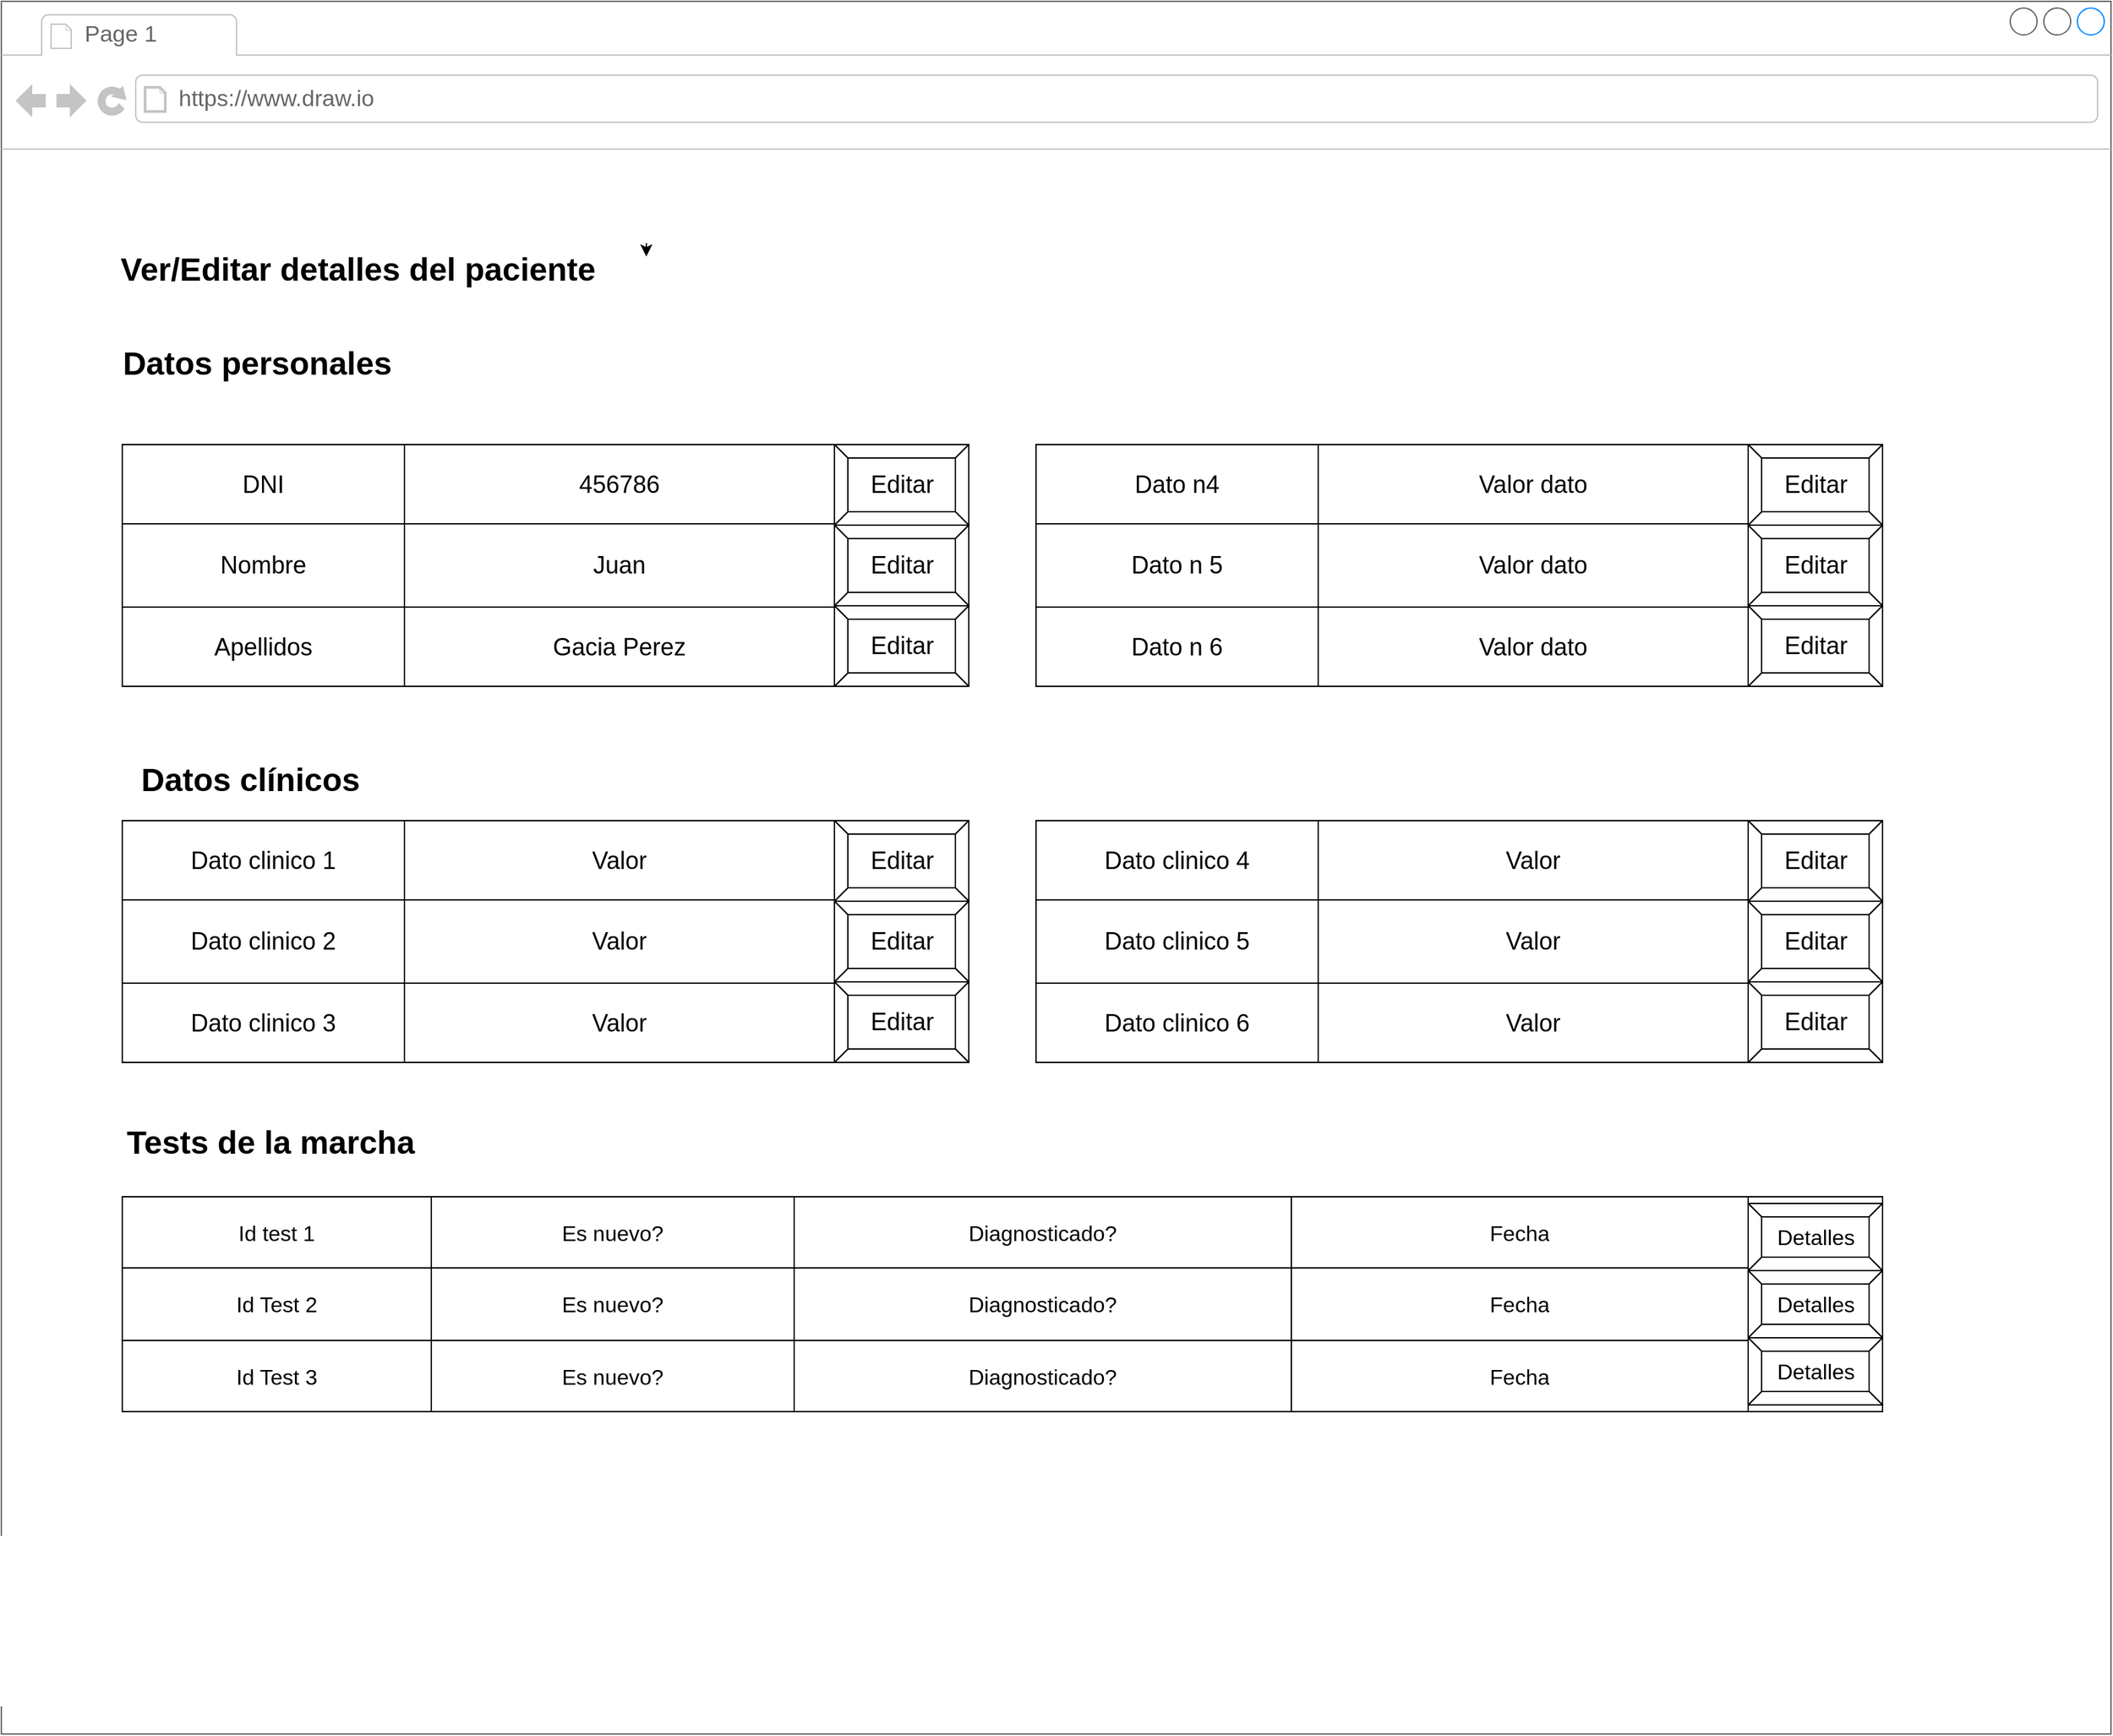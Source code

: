 <mxfile version="16.4.8" type="github">
  <diagram id="GlNpoR65qKVSwg_ja5b7" name="Page-1">
    <mxGraphModel dx="1540" dy="1064" grid="1" gridSize="10" guides="1" tooltips="1" connect="1" arrows="1" fold="1" page="1" pageScale="1" pageWidth="827" pageHeight="1169" math="0" shadow="0">
      <root>
        <mxCell id="0" />
        <mxCell id="1" parent="0" />
        <mxCell id="l-w22jun4BVGwJeJByUf-1" value="" style="strokeWidth=1;shadow=0;dashed=0;align=center;html=1;shape=mxgraph.mockup.containers.browserWindow;rSize=0;strokeColor=#666666;strokeColor2=#008cff;strokeColor3=#c4c4c4;mainText=,;recursiveResize=0;" parent="1" vertex="1">
          <mxGeometry x="590" y="90" width="1570" height="1290" as="geometry" />
        </mxCell>
        <mxCell id="l-w22jun4BVGwJeJByUf-2" value="Page 1" style="strokeWidth=1;shadow=0;dashed=0;align=center;html=1;shape=mxgraph.mockup.containers.anchor;fontSize=17;fontColor=#666666;align=left;" parent="l-w22jun4BVGwJeJByUf-1" vertex="1">
          <mxGeometry x="60" y="12" width="110" height="26" as="geometry" />
        </mxCell>
        <mxCell id="l-w22jun4BVGwJeJByUf-3" value="https://www.draw.io" style="strokeWidth=1;shadow=0;dashed=0;align=center;html=1;shape=mxgraph.mockup.containers.anchor;rSize=0;fontSize=17;fontColor=#666666;align=left;" parent="l-w22jun4BVGwJeJByUf-1" vertex="1">
          <mxGeometry x="130" y="60" width="250" height="26" as="geometry" />
        </mxCell>
        <mxCell id="l-w22jun4BVGwJeJByUf-4" value="Ver/Editar detalles del paciente" style="text;strokeColor=none;fillColor=none;html=1;fontSize=24;fontStyle=1;verticalAlign=middle;align=center;" parent="l-w22jun4BVGwJeJByUf-1" vertex="1">
          <mxGeometry x="50" y="180" width="430" height="40" as="geometry" />
        </mxCell>
        <mxCell id="l-w22jun4BVGwJeJByUf-5" style="edgeStyle=orthogonalEdgeStyle;rounded=0;orthogonalLoop=1;jettySize=auto;html=1;exitX=1;exitY=0;exitDx=0;exitDy=0;entryX=1;entryY=0.25;entryDx=0;entryDy=0;" parent="l-w22jun4BVGwJeJByUf-1" source="l-w22jun4BVGwJeJByUf-4" target="l-w22jun4BVGwJeJByUf-4" edge="1">
          <mxGeometry relative="1" as="geometry" />
        </mxCell>
        <mxCell id="l-w22jun4BVGwJeJByUf-20" value="" style="shape=table;html=1;whiteSpace=wrap;startSize=0;container=1;collapsible=0;childLayout=tableLayout;fontSize=18;" parent="l-w22jun4BVGwJeJByUf-1" vertex="1">
          <mxGeometry x="90" y="330" width="630" height="180" as="geometry" />
        </mxCell>
        <mxCell id="l-w22jun4BVGwJeJByUf-21" value="" style="shape=tableRow;horizontal=0;startSize=0;swimlaneHead=0;swimlaneBody=0;top=0;left=0;bottom=0;right=0;collapsible=0;dropTarget=0;fillColor=none;points=[[0,0.5],[1,0.5]];portConstraint=eastwest;fontSize=18;" parent="l-w22jun4BVGwJeJByUf-20" vertex="1">
          <mxGeometry width="630" height="59" as="geometry" />
        </mxCell>
        <mxCell id="l-w22jun4BVGwJeJByUf-22" value="DNI" style="shape=partialRectangle;html=1;whiteSpace=wrap;connectable=0;fillColor=none;top=0;left=0;bottom=0;right=0;overflow=hidden;fontSize=18;" parent="l-w22jun4BVGwJeJByUf-21" vertex="1">
          <mxGeometry width="210" height="59" as="geometry">
            <mxRectangle width="210" height="59" as="alternateBounds" />
          </mxGeometry>
        </mxCell>
        <mxCell id="l-w22jun4BVGwJeJByUf-23" value="456786" style="shape=partialRectangle;html=1;whiteSpace=wrap;connectable=0;fillColor=none;top=0;left=0;bottom=0;right=0;overflow=hidden;fontSize=18;" parent="l-w22jun4BVGwJeJByUf-21" vertex="1">
          <mxGeometry x="210" width="320" height="59" as="geometry">
            <mxRectangle width="320" height="59" as="alternateBounds" />
          </mxGeometry>
        </mxCell>
        <mxCell id="l-w22jun4BVGwJeJByUf-24" value="" style="shape=partialRectangle;html=1;whiteSpace=wrap;connectable=0;fillColor=none;top=0;left=0;bottom=0;right=0;overflow=hidden;fontSize=18;" parent="l-w22jun4BVGwJeJByUf-21" vertex="1">
          <mxGeometry x="530" width="100" height="59" as="geometry">
            <mxRectangle width="100" height="59" as="alternateBounds" />
          </mxGeometry>
        </mxCell>
        <mxCell id="l-w22jun4BVGwJeJByUf-25" value="" style="shape=tableRow;horizontal=0;startSize=0;swimlaneHead=0;swimlaneBody=0;top=0;left=0;bottom=0;right=0;collapsible=0;dropTarget=0;fillColor=none;points=[[0,0.5],[1,0.5]];portConstraint=eastwest;fontSize=18;" parent="l-w22jun4BVGwJeJByUf-20" vertex="1">
          <mxGeometry y="59" width="630" height="62" as="geometry" />
        </mxCell>
        <mxCell id="l-w22jun4BVGwJeJByUf-26" value="Nombre" style="shape=partialRectangle;html=1;whiteSpace=wrap;connectable=0;fillColor=none;top=0;left=0;bottom=0;right=0;overflow=hidden;fontSize=18;" parent="l-w22jun4BVGwJeJByUf-25" vertex="1">
          <mxGeometry width="210" height="62" as="geometry">
            <mxRectangle width="210" height="62" as="alternateBounds" />
          </mxGeometry>
        </mxCell>
        <mxCell id="l-w22jun4BVGwJeJByUf-27" value="Juan" style="shape=partialRectangle;html=1;whiteSpace=wrap;connectable=0;fillColor=none;top=0;left=0;bottom=0;right=0;overflow=hidden;fontSize=18;" parent="l-w22jun4BVGwJeJByUf-25" vertex="1">
          <mxGeometry x="210" width="320" height="62" as="geometry">
            <mxRectangle width="320" height="62" as="alternateBounds" />
          </mxGeometry>
        </mxCell>
        <mxCell id="l-w22jun4BVGwJeJByUf-28" value="" style="shape=partialRectangle;html=1;whiteSpace=wrap;connectable=0;fillColor=none;top=0;left=0;bottom=0;right=0;overflow=hidden;fontSize=18;" parent="l-w22jun4BVGwJeJByUf-25" vertex="1">
          <mxGeometry x="530" width="100" height="62" as="geometry">
            <mxRectangle width="100" height="62" as="alternateBounds" />
          </mxGeometry>
        </mxCell>
        <mxCell id="l-w22jun4BVGwJeJByUf-29" value="" style="shape=tableRow;horizontal=0;startSize=0;swimlaneHead=0;swimlaneBody=0;top=0;left=0;bottom=0;right=0;collapsible=0;dropTarget=0;fillColor=none;points=[[0,0.5],[1,0.5]];portConstraint=eastwest;fontSize=18;" parent="l-w22jun4BVGwJeJByUf-20" vertex="1">
          <mxGeometry y="121" width="630" height="59" as="geometry" />
        </mxCell>
        <mxCell id="l-w22jun4BVGwJeJByUf-30" value="Apellidos" style="shape=partialRectangle;html=1;whiteSpace=wrap;connectable=0;fillColor=none;top=0;left=0;bottom=0;right=0;overflow=hidden;fontSize=18;" parent="l-w22jun4BVGwJeJByUf-29" vertex="1">
          <mxGeometry width="210" height="59" as="geometry">
            <mxRectangle width="210" height="59" as="alternateBounds" />
          </mxGeometry>
        </mxCell>
        <mxCell id="l-w22jun4BVGwJeJByUf-31" value="Gacia Perez" style="shape=partialRectangle;html=1;whiteSpace=wrap;connectable=0;fillColor=none;top=0;left=0;bottom=0;right=0;overflow=hidden;fontSize=18;" parent="l-w22jun4BVGwJeJByUf-29" vertex="1">
          <mxGeometry x="210" width="320" height="59" as="geometry">
            <mxRectangle width="320" height="59" as="alternateBounds" />
          </mxGeometry>
        </mxCell>
        <mxCell id="l-w22jun4BVGwJeJByUf-32" value="&lt;span style=&quot;color: rgba(0 , 0 , 0 , 0) ; font-family: monospace ; font-size: 0px&quot;&gt;%3CmxGraphModel%3E%3Croot%3E%3CmxCell%20id%3D%220%22%2F%3E%3CmxCell%20id%3D%221%22%20parent%3D%220%22%2F%3E%3CmxCell%20id%3D%222%22%20value%3D%22Editar%22%20style%3D%22labelPosition%3Dcenter%3BverticalLabelPosition%3Dmiddle%3Balign%3Dcenter%3Bhtml%3D1%3Bshape%3Dmxgraph.basic.button%3Bdx%3D10%3BfontSize%3D18%3B%22%20vertex%3D%221%22%20parent%3D%221%22%3E%3CmxGeometry%20x%3D%22420%22%20y%3D%22380%22%20width%3D%22100%22%20height%3D%2260%22%20as%3D%22geometry%22%2F%3E%3C%2FmxCell%3E%3C%2Froot%3E%3C%2FmxGraphModel%3E&lt;/span&gt;" style="shape=partialRectangle;html=1;whiteSpace=wrap;connectable=0;fillColor=none;top=0;left=0;bottom=0;right=0;overflow=hidden;pointerEvents=1;fontSize=18;" parent="l-w22jun4BVGwJeJByUf-29" vertex="1">
          <mxGeometry x="530" width="100" height="59" as="geometry">
            <mxRectangle width="100" height="59" as="alternateBounds" />
          </mxGeometry>
        </mxCell>
        <mxCell id="l-w22jun4BVGwJeJByUf-33" value="Datos personales" style="text;strokeColor=none;fillColor=none;html=1;fontSize=24;fontStyle=1;verticalAlign=middle;align=center;" parent="l-w22jun4BVGwJeJByUf-1" vertex="1">
          <mxGeometry x="70" y="250" width="240" height="40" as="geometry" />
        </mxCell>
        <mxCell id="l-w22jun4BVGwJeJByUf-34" value="Editar" style="labelPosition=center;verticalLabelPosition=middle;align=center;html=1;shape=mxgraph.basic.button;dx=10;fontSize=18;" parent="l-w22jun4BVGwJeJByUf-1" vertex="1">
          <mxGeometry x="620" y="330" width="100" height="60" as="geometry" />
        </mxCell>
        <mxCell id="l-w22jun4BVGwJeJByUf-55" value="Editar" style="labelPosition=center;verticalLabelPosition=middle;align=center;html=1;shape=mxgraph.basic.button;dx=10;fontSize=18;" parent="l-w22jun4BVGwJeJByUf-1" vertex="1">
          <mxGeometry x="620" y="390" width="100" height="60" as="geometry" />
        </mxCell>
        <mxCell id="l-w22jun4BVGwJeJByUf-56" value="Editar" style="labelPosition=center;verticalLabelPosition=middle;align=center;html=1;shape=mxgraph.basic.button;dx=10;fontSize=18;" parent="l-w22jun4BVGwJeJByUf-1" vertex="1">
          <mxGeometry x="620" y="450" width="100" height="60" as="geometry" />
        </mxCell>
        <mxCell id="l-w22jun4BVGwJeJByUf-57" value="" style="shape=table;html=1;whiteSpace=wrap;startSize=0;container=1;collapsible=0;childLayout=tableLayout;fontSize=18;" parent="l-w22jun4BVGwJeJByUf-1" vertex="1">
          <mxGeometry x="770" y="330" width="630" height="180" as="geometry" />
        </mxCell>
        <mxCell id="l-w22jun4BVGwJeJByUf-58" value="" style="shape=tableRow;horizontal=0;startSize=0;swimlaneHead=0;swimlaneBody=0;top=0;left=0;bottom=0;right=0;collapsible=0;dropTarget=0;fillColor=none;points=[[0,0.5],[1,0.5]];portConstraint=eastwest;fontSize=18;" parent="l-w22jun4BVGwJeJByUf-57" vertex="1">
          <mxGeometry width="630" height="59" as="geometry" />
        </mxCell>
        <mxCell id="l-w22jun4BVGwJeJByUf-59" value="Dato n4" style="shape=partialRectangle;html=1;whiteSpace=wrap;connectable=0;fillColor=none;top=0;left=0;bottom=0;right=0;overflow=hidden;fontSize=18;" parent="l-w22jun4BVGwJeJByUf-58" vertex="1">
          <mxGeometry width="210" height="59" as="geometry">
            <mxRectangle width="210" height="59" as="alternateBounds" />
          </mxGeometry>
        </mxCell>
        <mxCell id="l-w22jun4BVGwJeJByUf-60" value="Valor dato" style="shape=partialRectangle;html=1;whiteSpace=wrap;connectable=0;fillColor=none;top=0;left=0;bottom=0;right=0;overflow=hidden;fontSize=18;" parent="l-w22jun4BVGwJeJByUf-58" vertex="1">
          <mxGeometry x="210" width="320" height="59" as="geometry">
            <mxRectangle width="320" height="59" as="alternateBounds" />
          </mxGeometry>
        </mxCell>
        <mxCell id="l-w22jun4BVGwJeJByUf-61" value="" style="shape=partialRectangle;html=1;whiteSpace=wrap;connectable=0;fillColor=none;top=0;left=0;bottom=0;right=0;overflow=hidden;fontSize=18;" parent="l-w22jun4BVGwJeJByUf-58" vertex="1">
          <mxGeometry x="530" width="100" height="59" as="geometry">
            <mxRectangle width="100" height="59" as="alternateBounds" />
          </mxGeometry>
        </mxCell>
        <mxCell id="l-w22jun4BVGwJeJByUf-62" value="" style="shape=tableRow;horizontal=0;startSize=0;swimlaneHead=0;swimlaneBody=0;top=0;left=0;bottom=0;right=0;collapsible=0;dropTarget=0;fillColor=none;points=[[0,0.5],[1,0.5]];portConstraint=eastwest;fontSize=18;" parent="l-w22jun4BVGwJeJByUf-57" vertex="1">
          <mxGeometry y="59" width="630" height="62" as="geometry" />
        </mxCell>
        <mxCell id="l-w22jun4BVGwJeJByUf-63" value="Dato n 5" style="shape=partialRectangle;html=1;whiteSpace=wrap;connectable=0;fillColor=none;top=0;left=0;bottom=0;right=0;overflow=hidden;fontSize=18;" parent="l-w22jun4BVGwJeJByUf-62" vertex="1">
          <mxGeometry width="210" height="62" as="geometry">
            <mxRectangle width="210" height="62" as="alternateBounds" />
          </mxGeometry>
        </mxCell>
        <mxCell id="l-w22jun4BVGwJeJByUf-64" value="Valor dato" style="shape=partialRectangle;html=1;whiteSpace=wrap;connectable=0;fillColor=none;top=0;left=0;bottom=0;right=0;overflow=hidden;fontSize=18;" parent="l-w22jun4BVGwJeJByUf-62" vertex="1">
          <mxGeometry x="210" width="320" height="62" as="geometry">
            <mxRectangle width="320" height="62" as="alternateBounds" />
          </mxGeometry>
        </mxCell>
        <mxCell id="l-w22jun4BVGwJeJByUf-65" value="" style="shape=partialRectangle;html=1;whiteSpace=wrap;connectable=0;fillColor=none;top=0;left=0;bottom=0;right=0;overflow=hidden;fontSize=18;" parent="l-w22jun4BVGwJeJByUf-62" vertex="1">
          <mxGeometry x="530" width="100" height="62" as="geometry">
            <mxRectangle width="100" height="62" as="alternateBounds" />
          </mxGeometry>
        </mxCell>
        <mxCell id="l-w22jun4BVGwJeJByUf-66" value="" style="shape=tableRow;horizontal=0;startSize=0;swimlaneHead=0;swimlaneBody=0;top=0;left=0;bottom=0;right=0;collapsible=0;dropTarget=0;fillColor=none;points=[[0,0.5],[1,0.5]];portConstraint=eastwest;fontSize=18;" parent="l-w22jun4BVGwJeJByUf-57" vertex="1">
          <mxGeometry y="121" width="630" height="59" as="geometry" />
        </mxCell>
        <mxCell id="l-w22jun4BVGwJeJByUf-67" value="Dato n 6" style="shape=partialRectangle;html=1;whiteSpace=wrap;connectable=0;fillColor=none;top=0;left=0;bottom=0;right=0;overflow=hidden;fontSize=18;" parent="l-w22jun4BVGwJeJByUf-66" vertex="1">
          <mxGeometry width="210" height="59" as="geometry">
            <mxRectangle width="210" height="59" as="alternateBounds" />
          </mxGeometry>
        </mxCell>
        <mxCell id="l-w22jun4BVGwJeJByUf-68" value="Valor dato" style="shape=partialRectangle;html=1;whiteSpace=wrap;connectable=0;fillColor=none;top=0;left=0;bottom=0;right=0;overflow=hidden;fontSize=18;" parent="l-w22jun4BVGwJeJByUf-66" vertex="1">
          <mxGeometry x="210" width="320" height="59" as="geometry">
            <mxRectangle width="320" height="59" as="alternateBounds" />
          </mxGeometry>
        </mxCell>
        <mxCell id="l-w22jun4BVGwJeJByUf-69" value="&lt;span style=&quot;color: rgba(0 , 0 , 0 , 0) ; font-family: monospace ; font-size: 0px&quot;&gt;%3CmxGraphModel%3E%3Croot%3E%3CmxCell%20id%3D%220%22%2F%3E%3CmxCell%20id%3D%221%22%20parent%3D%220%22%2F%3E%3CmxCell%20id%3D%222%22%20value%3D%22Editar%22%20style%3D%22labelPosition%3Dcenter%3BverticalLabelPosition%3Dmiddle%3Balign%3Dcenter%3Bhtml%3D1%3Bshape%3Dmxgraph.basic.button%3Bdx%3D10%3BfontSize%3D18%3B%22%20vertex%3D%221%22%20parent%3D%221%22%3E%3CmxGeometry%20x%3D%22420%22%20y%3D%22380%22%20width%3D%22100%22%20height%3D%2260%22%20as%3D%22geometry%22%2F%3E%3C%2FmxCell%3E%3C%2Froot%3E%3C%2FmxGraphModel%3E&lt;/span&gt;" style="shape=partialRectangle;html=1;whiteSpace=wrap;connectable=0;fillColor=none;top=0;left=0;bottom=0;right=0;overflow=hidden;pointerEvents=1;fontSize=18;" parent="l-w22jun4BVGwJeJByUf-66" vertex="1">
          <mxGeometry x="530" width="100" height="59" as="geometry">
            <mxRectangle width="100" height="59" as="alternateBounds" />
          </mxGeometry>
        </mxCell>
        <mxCell id="l-w22jun4BVGwJeJByUf-70" value="Editar" style="labelPosition=center;verticalLabelPosition=middle;align=center;html=1;shape=mxgraph.basic.button;dx=10;fontSize=18;" parent="l-w22jun4BVGwJeJByUf-1" vertex="1">
          <mxGeometry x="1300" y="330" width="100" height="60" as="geometry" />
        </mxCell>
        <mxCell id="l-w22jun4BVGwJeJByUf-71" value="Editar" style="labelPosition=center;verticalLabelPosition=middle;align=center;html=1;shape=mxgraph.basic.button;dx=10;fontSize=18;" parent="l-w22jun4BVGwJeJByUf-1" vertex="1">
          <mxGeometry x="1300" y="390" width="100" height="60" as="geometry" />
        </mxCell>
        <mxCell id="l-w22jun4BVGwJeJByUf-72" value="Editar" style="labelPosition=center;verticalLabelPosition=middle;align=center;html=1;shape=mxgraph.basic.button;dx=10;fontSize=18;" parent="l-w22jun4BVGwJeJByUf-1" vertex="1">
          <mxGeometry x="1300" y="450" width="100" height="60" as="geometry" />
        </mxCell>
        <mxCell id="l-w22jun4BVGwJeJByUf-74" value="Datos clínicos" style="text;strokeColor=none;fillColor=none;html=1;fontSize=24;fontStyle=1;verticalAlign=middle;align=center;" parent="l-w22jun4BVGwJeJByUf-1" vertex="1">
          <mxGeometry x="90" y="560" width="190" height="40" as="geometry" />
        </mxCell>
        <mxCell id="l-w22jun4BVGwJeJByUf-75" value="" style="shape=table;html=1;whiteSpace=wrap;startSize=0;container=1;collapsible=0;childLayout=tableLayout;fontSize=18;" parent="l-w22jun4BVGwJeJByUf-1" vertex="1">
          <mxGeometry x="90" y="610" width="630" height="180" as="geometry" />
        </mxCell>
        <mxCell id="l-w22jun4BVGwJeJByUf-76" value="" style="shape=tableRow;horizontal=0;startSize=0;swimlaneHead=0;swimlaneBody=0;top=0;left=0;bottom=0;right=0;collapsible=0;dropTarget=0;fillColor=none;points=[[0,0.5],[1,0.5]];portConstraint=eastwest;fontSize=18;" parent="l-w22jun4BVGwJeJByUf-75" vertex="1">
          <mxGeometry width="630" height="59" as="geometry" />
        </mxCell>
        <mxCell id="l-w22jun4BVGwJeJByUf-77" value="Dato clinico 1" style="shape=partialRectangle;html=1;whiteSpace=wrap;connectable=0;fillColor=none;top=0;left=0;bottom=0;right=0;overflow=hidden;fontSize=18;" parent="l-w22jun4BVGwJeJByUf-76" vertex="1">
          <mxGeometry width="210" height="59" as="geometry">
            <mxRectangle width="210" height="59" as="alternateBounds" />
          </mxGeometry>
        </mxCell>
        <mxCell id="l-w22jun4BVGwJeJByUf-78" value="Valor" style="shape=partialRectangle;html=1;whiteSpace=wrap;connectable=0;fillColor=none;top=0;left=0;bottom=0;right=0;overflow=hidden;fontSize=18;" parent="l-w22jun4BVGwJeJByUf-76" vertex="1">
          <mxGeometry x="210" width="320" height="59" as="geometry">
            <mxRectangle width="320" height="59" as="alternateBounds" />
          </mxGeometry>
        </mxCell>
        <mxCell id="l-w22jun4BVGwJeJByUf-79" value="" style="shape=partialRectangle;html=1;whiteSpace=wrap;connectable=0;fillColor=none;top=0;left=0;bottom=0;right=0;overflow=hidden;fontSize=18;" parent="l-w22jun4BVGwJeJByUf-76" vertex="1">
          <mxGeometry x="530" width="100" height="59" as="geometry">
            <mxRectangle width="100" height="59" as="alternateBounds" />
          </mxGeometry>
        </mxCell>
        <mxCell id="l-w22jun4BVGwJeJByUf-80" value="" style="shape=tableRow;horizontal=0;startSize=0;swimlaneHead=0;swimlaneBody=0;top=0;left=0;bottom=0;right=0;collapsible=0;dropTarget=0;fillColor=none;points=[[0,0.5],[1,0.5]];portConstraint=eastwest;fontSize=18;" parent="l-w22jun4BVGwJeJByUf-75" vertex="1">
          <mxGeometry y="59" width="630" height="62" as="geometry" />
        </mxCell>
        <mxCell id="l-w22jun4BVGwJeJByUf-81" value="Dato clinico 2" style="shape=partialRectangle;html=1;whiteSpace=wrap;connectable=0;fillColor=none;top=0;left=0;bottom=0;right=0;overflow=hidden;fontSize=18;" parent="l-w22jun4BVGwJeJByUf-80" vertex="1">
          <mxGeometry width="210" height="62" as="geometry">
            <mxRectangle width="210" height="62" as="alternateBounds" />
          </mxGeometry>
        </mxCell>
        <mxCell id="l-w22jun4BVGwJeJByUf-82" value="Valor" style="shape=partialRectangle;html=1;whiteSpace=wrap;connectable=0;fillColor=none;top=0;left=0;bottom=0;right=0;overflow=hidden;fontSize=18;" parent="l-w22jun4BVGwJeJByUf-80" vertex="1">
          <mxGeometry x="210" width="320" height="62" as="geometry">
            <mxRectangle width="320" height="62" as="alternateBounds" />
          </mxGeometry>
        </mxCell>
        <mxCell id="l-w22jun4BVGwJeJByUf-83" value="" style="shape=partialRectangle;html=1;whiteSpace=wrap;connectable=0;fillColor=none;top=0;left=0;bottom=0;right=0;overflow=hidden;fontSize=18;" parent="l-w22jun4BVGwJeJByUf-80" vertex="1">
          <mxGeometry x="530" width="100" height="62" as="geometry">
            <mxRectangle width="100" height="62" as="alternateBounds" />
          </mxGeometry>
        </mxCell>
        <mxCell id="l-w22jun4BVGwJeJByUf-84" value="" style="shape=tableRow;horizontal=0;startSize=0;swimlaneHead=0;swimlaneBody=0;top=0;left=0;bottom=0;right=0;collapsible=0;dropTarget=0;fillColor=none;points=[[0,0.5],[1,0.5]];portConstraint=eastwest;fontSize=18;" parent="l-w22jun4BVGwJeJByUf-75" vertex="1">
          <mxGeometry y="121" width="630" height="59" as="geometry" />
        </mxCell>
        <mxCell id="l-w22jun4BVGwJeJByUf-85" value="Dato clinico 3" style="shape=partialRectangle;html=1;whiteSpace=wrap;connectable=0;fillColor=none;top=0;left=0;bottom=0;right=0;overflow=hidden;fontSize=18;" parent="l-w22jun4BVGwJeJByUf-84" vertex="1">
          <mxGeometry width="210" height="59" as="geometry">
            <mxRectangle width="210" height="59" as="alternateBounds" />
          </mxGeometry>
        </mxCell>
        <mxCell id="l-w22jun4BVGwJeJByUf-86" value="Valor" style="shape=partialRectangle;html=1;whiteSpace=wrap;connectable=0;fillColor=none;top=0;left=0;bottom=0;right=0;overflow=hidden;fontSize=18;" parent="l-w22jun4BVGwJeJByUf-84" vertex="1">
          <mxGeometry x="210" width="320" height="59" as="geometry">
            <mxRectangle width="320" height="59" as="alternateBounds" />
          </mxGeometry>
        </mxCell>
        <mxCell id="l-w22jun4BVGwJeJByUf-87" value="&lt;span style=&quot;color: rgba(0 , 0 , 0 , 0) ; font-family: monospace ; font-size: 0px&quot;&gt;%3CmxGraphModel%3E%3Croot%3E%3CmxCell%20id%3D%220%22%2F%3E%3CmxCell%20id%3D%221%22%20parent%3D%220%22%2F%3E%3CmxCell%20id%3D%222%22%20value%3D%22Editar%22%20style%3D%22labelPosition%3Dcenter%3BverticalLabelPosition%3Dmiddle%3Balign%3Dcenter%3Bhtml%3D1%3Bshape%3Dmxgraph.basic.button%3Bdx%3D10%3BfontSize%3D18%3B%22%20vertex%3D%221%22%20parent%3D%221%22%3E%3CmxGeometry%20x%3D%22420%22%20y%3D%22380%22%20width%3D%22100%22%20height%3D%2260%22%20as%3D%22geometry%22%2F%3E%3C%2FmxCell%3E%3C%2Froot%3E%3C%2FmxGraphModel%3E&lt;/span&gt;" style="shape=partialRectangle;html=1;whiteSpace=wrap;connectable=0;fillColor=none;top=0;left=0;bottom=0;right=0;overflow=hidden;pointerEvents=1;fontSize=18;" parent="l-w22jun4BVGwJeJByUf-84" vertex="1">
          <mxGeometry x="530" width="100" height="59" as="geometry">
            <mxRectangle width="100" height="59" as="alternateBounds" />
          </mxGeometry>
        </mxCell>
        <mxCell id="l-w22jun4BVGwJeJByUf-88" value="Editar" style="labelPosition=center;verticalLabelPosition=middle;align=center;html=1;shape=mxgraph.basic.button;dx=10;fontSize=18;" parent="l-w22jun4BVGwJeJByUf-1" vertex="1">
          <mxGeometry x="620" y="610" width="100" height="60" as="geometry" />
        </mxCell>
        <mxCell id="l-w22jun4BVGwJeJByUf-89" value="Editar" style="labelPosition=center;verticalLabelPosition=middle;align=center;html=1;shape=mxgraph.basic.button;dx=10;fontSize=18;" parent="l-w22jun4BVGwJeJByUf-1" vertex="1">
          <mxGeometry x="620" y="670" width="100" height="60" as="geometry" />
        </mxCell>
        <mxCell id="l-w22jun4BVGwJeJByUf-90" value="Editar" style="labelPosition=center;verticalLabelPosition=middle;align=center;html=1;shape=mxgraph.basic.button;dx=10;fontSize=18;" parent="l-w22jun4BVGwJeJByUf-1" vertex="1">
          <mxGeometry x="620" y="730" width="100" height="60" as="geometry" />
        </mxCell>
        <mxCell id="l-w22jun4BVGwJeJByUf-91" value="" style="shape=table;html=1;whiteSpace=wrap;startSize=0;container=1;collapsible=0;childLayout=tableLayout;fontSize=18;" parent="l-w22jun4BVGwJeJByUf-1" vertex="1">
          <mxGeometry x="770" y="610" width="630" height="180" as="geometry" />
        </mxCell>
        <mxCell id="l-w22jun4BVGwJeJByUf-92" value="" style="shape=tableRow;horizontal=0;startSize=0;swimlaneHead=0;swimlaneBody=0;top=0;left=0;bottom=0;right=0;collapsible=0;dropTarget=0;fillColor=none;points=[[0,0.5],[1,0.5]];portConstraint=eastwest;fontSize=18;" parent="l-w22jun4BVGwJeJByUf-91" vertex="1">
          <mxGeometry width="630" height="59" as="geometry" />
        </mxCell>
        <mxCell id="l-w22jun4BVGwJeJByUf-93" value="Dato clinico 4" style="shape=partialRectangle;html=1;whiteSpace=wrap;connectable=0;fillColor=none;top=0;left=0;bottom=0;right=0;overflow=hidden;fontSize=18;" parent="l-w22jun4BVGwJeJByUf-92" vertex="1">
          <mxGeometry width="210" height="59" as="geometry">
            <mxRectangle width="210" height="59" as="alternateBounds" />
          </mxGeometry>
        </mxCell>
        <mxCell id="l-w22jun4BVGwJeJByUf-94" value="Valor" style="shape=partialRectangle;html=1;whiteSpace=wrap;connectable=0;fillColor=none;top=0;left=0;bottom=0;right=0;overflow=hidden;fontSize=18;" parent="l-w22jun4BVGwJeJByUf-92" vertex="1">
          <mxGeometry x="210" width="320" height="59" as="geometry">
            <mxRectangle width="320" height="59" as="alternateBounds" />
          </mxGeometry>
        </mxCell>
        <mxCell id="l-w22jun4BVGwJeJByUf-95" value="" style="shape=partialRectangle;html=1;whiteSpace=wrap;connectable=0;fillColor=none;top=0;left=0;bottom=0;right=0;overflow=hidden;fontSize=18;" parent="l-w22jun4BVGwJeJByUf-92" vertex="1">
          <mxGeometry x="530" width="100" height="59" as="geometry">
            <mxRectangle width="100" height="59" as="alternateBounds" />
          </mxGeometry>
        </mxCell>
        <mxCell id="l-w22jun4BVGwJeJByUf-96" value="" style="shape=tableRow;horizontal=0;startSize=0;swimlaneHead=0;swimlaneBody=0;top=0;left=0;bottom=0;right=0;collapsible=0;dropTarget=0;fillColor=none;points=[[0,0.5],[1,0.5]];portConstraint=eastwest;fontSize=18;" parent="l-w22jun4BVGwJeJByUf-91" vertex="1">
          <mxGeometry y="59" width="630" height="62" as="geometry" />
        </mxCell>
        <mxCell id="l-w22jun4BVGwJeJByUf-97" value="Dato clinico 5" style="shape=partialRectangle;html=1;whiteSpace=wrap;connectable=0;fillColor=none;top=0;left=0;bottom=0;right=0;overflow=hidden;fontSize=18;" parent="l-w22jun4BVGwJeJByUf-96" vertex="1">
          <mxGeometry width="210" height="62" as="geometry">
            <mxRectangle width="210" height="62" as="alternateBounds" />
          </mxGeometry>
        </mxCell>
        <mxCell id="l-w22jun4BVGwJeJByUf-98" value="Valor" style="shape=partialRectangle;html=1;whiteSpace=wrap;connectable=0;fillColor=none;top=0;left=0;bottom=0;right=0;overflow=hidden;fontSize=18;" parent="l-w22jun4BVGwJeJByUf-96" vertex="1">
          <mxGeometry x="210" width="320" height="62" as="geometry">
            <mxRectangle width="320" height="62" as="alternateBounds" />
          </mxGeometry>
        </mxCell>
        <mxCell id="l-w22jun4BVGwJeJByUf-99" value="" style="shape=partialRectangle;html=1;whiteSpace=wrap;connectable=0;fillColor=none;top=0;left=0;bottom=0;right=0;overflow=hidden;fontSize=18;" parent="l-w22jun4BVGwJeJByUf-96" vertex="1">
          <mxGeometry x="530" width="100" height="62" as="geometry">
            <mxRectangle width="100" height="62" as="alternateBounds" />
          </mxGeometry>
        </mxCell>
        <mxCell id="l-w22jun4BVGwJeJByUf-100" value="" style="shape=tableRow;horizontal=0;startSize=0;swimlaneHead=0;swimlaneBody=0;top=0;left=0;bottom=0;right=0;collapsible=0;dropTarget=0;fillColor=none;points=[[0,0.5],[1,0.5]];portConstraint=eastwest;fontSize=18;" parent="l-w22jun4BVGwJeJByUf-91" vertex="1">
          <mxGeometry y="121" width="630" height="59" as="geometry" />
        </mxCell>
        <mxCell id="l-w22jun4BVGwJeJByUf-101" value="Dato clinico 6" style="shape=partialRectangle;html=1;whiteSpace=wrap;connectable=0;fillColor=none;top=0;left=0;bottom=0;right=0;overflow=hidden;fontSize=18;" parent="l-w22jun4BVGwJeJByUf-100" vertex="1">
          <mxGeometry width="210" height="59" as="geometry">
            <mxRectangle width="210" height="59" as="alternateBounds" />
          </mxGeometry>
        </mxCell>
        <mxCell id="l-w22jun4BVGwJeJByUf-102" value="Valor" style="shape=partialRectangle;html=1;whiteSpace=wrap;connectable=0;fillColor=none;top=0;left=0;bottom=0;right=0;overflow=hidden;fontSize=18;" parent="l-w22jun4BVGwJeJByUf-100" vertex="1">
          <mxGeometry x="210" width="320" height="59" as="geometry">
            <mxRectangle width="320" height="59" as="alternateBounds" />
          </mxGeometry>
        </mxCell>
        <mxCell id="l-w22jun4BVGwJeJByUf-103" value="&lt;span style=&quot;color: rgba(0 , 0 , 0 , 0) ; font-family: monospace ; font-size: 0px&quot;&gt;%3CmxGraphModel%3E%3Croot%3E%3CmxCell%20id%3D%220%22%2F%3E%3CmxCell%20id%3D%221%22%20parent%3D%220%22%2F%3E%3CmxCell%20id%3D%222%22%20value%3D%22Editar%22%20style%3D%22labelPosition%3Dcenter%3BverticalLabelPosition%3Dmiddle%3Balign%3Dcenter%3Bhtml%3D1%3Bshape%3Dmxgraph.basic.button%3Bdx%3D10%3BfontSize%3D18%3B%22%20vertex%3D%221%22%20parent%3D%221%22%3E%3CmxGeometry%20x%3D%22420%22%20y%3D%22380%22%20width%3D%22100%22%20height%3D%2260%22%20as%3D%22geometry%22%2F%3E%3C%2FmxCell%3E%3C%2Froot%3E%3C%2FmxGraphModel%3E&lt;/span&gt;" style="shape=partialRectangle;html=1;whiteSpace=wrap;connectable=0;fillColor=none;top=0;left=0;bottom=0;right=0;overflow=hidden;pointerEvents=1;fontSize=18;" parent="l-w22jun4BVGwJeJByUf-100" vertex="1">
          <mxGeometry x="530" width="100" height="59" as="geometry">
            <mxRectangle width="100" height="59" as="alternateBounds" />
          </mxGeometry>
        </mxCell>
        <mxCell id="l-w22jun4BVGwJeJByUf-104" value="Editar" style="labelPosition=center;verticalLabelPosition=middle;align=center;html=1;shape=mxgraph.basic.button;dx=10;fontSize=18;" parent="l-w22jun4BVGwJeJByUf-1" vertex="1">
          <mxGeometry x="1300" y="610" width="100" height="60" as="geometry" />
        </mxCell>
        <mxCell id="l-w22jun4BVGwJeJByUf-105" value="Editar" style="labelPosition=center;verticalLabelPosition=middle;align=center;html=1;shape=mxgraph.basic.button;dx=10;fontSize=18;" parent="l-w22jun4BVGwJeJByUf-1" vertex="1">
          <mxGeometry x="1300" y="670" width="100" height="60" as="geometry" />
        </mxCell>
        <mxCell id="l-w22jun4BVGwJeJByUf-106" value="Editar" style="labelPosition=center;verticalLabelPosition=middle;align=center;html=1;shape=mxgraph.basic.button;dx=10;fontSize=18;" parent="l-w22jun4BVGwJeJByUf-1" vertex="1">
          <mxGeometry x="1300" y="730" width="100" height="60" as="geometry" />
        </mxCell>
        <mxCell id="oyDt2zAMzGwHhHECyMGo-1" value="Tests de la marcha" style="text;strokeColor=none;fillColor=none;html=1;fontSize=24;fontStyle=1;verticalAlign=middle;align=center;" parent="l-w22jun4BVGwJeJByUf-1" vertex="1">
          <mxGeometry x="90" y="830" width="220" height="40" as="geometry" />
        </mxCell>
        <mxCell id="oyDt2zAMzGwHhHECyMGo-2" value="" style="shape=table;html=1;whiteSpace=wrap;startSize=0;container=1;collapsible=0;childLayout=tableLayout;" parent="l-w22jun4BVGwJeJByUf-1" vertex="1">
          <mxGeometry x="90" y="890" width="1310" height="160" as="geometry" />
        </mxCell>
        <mxCell id="oyDt2zAMzGwHhHECyMGo-3" value="" style="shape=tableRow;horizontal=0;startSize=0;swimlaneHead=0;swimlaneBody=0;top=0;left=0;bottom=0;right=0;collapsible=0;dropTarget=0;fillColor=none;points=[[0,0.5],[1,0.5]];portConstraint=eastwest;" parent="oyDt2zAMzGwHhHECyMGo-2" vertex="1">
          <mxGeometry width="1310" height="53" as="geometry" />
        </mxCell>
        <mxCell id="oyDt2zAMzGwHhHECyMGo-4" value="&lt;font style=&quot;font-size: 16px&quot;&gt;Id test 1&lt;/font&gt;" style="shape=partialRectangle;html=1;whiteSpace=wrap;connectable=0;fillColor=none;top=0;left=0;bottom=0;right=0;overflow=hidden;" parent="oyDt2zAMzGwHhHECyMGo-3" vertex="1">
          <mxGeometry width="230" height="53" as="geometry">
            <mxRectangle width="230" height="53" as="alternateBounds" />
          </mxGeometry>
        </mxCell>
        <mxCell id="oyDt2zAMzGwHhHECyMGo-6" value="&lt;font style=&quot;font-size: 16px&quot;&gt;Es nuevo?&lt;/font&gt;" style="shape=partialRectangle;html=1;whiteSpace=wrap;connectable=0;fillColor=none;top=0;left=0;bottom=0;right=0;overflow=hidden;" parent="oyDt2zAMzGwHhHECyMGo-3" vertex="1">
          <mxGeometry x="230" width="270" height="53" as="geometry">
            <mxRectangle width="270" height="53" as="alternateBounds" />
          </mxGeometry>
        </mxCell>
        <mxCell id="w3fxoEsj4uzUZ0huqSAY-7" value="&lt;font style=&quot;font-size: 16px&quot;&gt;Diagnosticado?&lt;/font&gt;" style="shape=partialRectangle;html=1;whiteSpace=wrap;connectable=0;fillColor=none;top=0;left=0;bottom=0;right=0;overflow=hidden;" vertex="1" parent="oyDt2zAMzGwHhHECyMGo-3">
          <mxGeometry x="500" width="370" height="53" as="geometry">
            <mxRectangle width="370" height="53" as="alternateBounds" />
          </mxGeometry>
        </mxCell>
        <mxCell id="w3fxoEsj4uzUZ0huqSAY-10" value="&lt;font style=&quot;font-size: 16px&quot;&gt;Fecha&lt;/font&gt;" style="shape=partialRectangle;html=1;whiteSpace=wrap;connectable=0;fillColor=none;top=0;left=0;bottom=0;right=0;overflow=hidden;" vertex="1" parent="oyDt2zAMzGwHhHECyMGo-3">
          <mxGeometry x="870" width="340" height="53" as="geometry">
            <mxRectangle width="340" height="53" as="alternateBounds" />
          </mxGeometry>
        </mxCell>
        <mxCell id="w3fxoEsj4uzUZ0huqSAY-13" style="shape=partialRectangle;html=1;whiteSpace=wrap;connectable=0;fillColor=none;top=0;left=0;bottom=0;right=0;overflow=hidden;" vertex="1" parent="oyDt2zAMzGwHhHECyMGo-3">
          <mxGeometry x="1210" width="100" height="53" as="geometry">
            <mxRectangle width="100" height="53" as="alternateBounds" />
          </mxGeometry>
        </mxCell>
        <mxCell id="oyDt2zAMzGwHhHECyMGo-7" value="" style="shape=tableRow;horizontal=0;startSize=0;swimlaneHead=0;swimlaneBody=0;top=0;left=0;bottom=0;right=0;collapsible=0;dropTarget=0;fillColor=none;points=[[0,0.5],[1,0.5]];portConstraint=eastwest;" parent="oyDt2zAMzGwHhHECyMGo-2" vertex="1">
          <mxGeometry y="53" width="1310" height="54" as="geometry" />
        </mxCell>
        <mxCell id="oyDt2zAMzGwHhHECyMGo-8" value="&lt;font style=&quot;font-size: 16px&quot;&gt;Id Test 2&lt;/font&gt;" style="shape=partialRectangle;html=1;whiteSpace=wrap;connectable=0;fillColor=none;top=0;left=0;bottom=0;right=0;overflow=hidden;" parent="oyDt2zAMzGwHhHECyMGo-7" vertex="1">
          <mxGeometry width="230" height="54" as="geometry">
            <mxRectangle width="230" height="54" as="alternateBounds" />
          </mxGeometry>
        </mxCell>
        <mxCell id="oyDt2zAMzGwHhHECyMGo-10" value="&lt;font style=&quot;font-size: 16px&quot;&gt;Es nuevo?&lt;/font&gt;" style="shape=partialRectangle;html=1;whiteSpace=wrap;connectable=0;fillColor=none;top=0;left=0;bottom=0;right=0;overflow=hidden;" parent="oyDt2zAMzGwHhHECyMGo-7" vertex="1">
          <mxGeometry x="230" width="270" height="54" as="geometry">
            <mxRectangle width="270" height="54" as="alternateBounds" />
          </mxGeometry>
        </mxCell>
        <mxCell id="w3fxoEsj4uzUZ0huqSAY-8" value="&lt;font style=&quot;font-size: 16px&quot;&gt;Diagnosticado?&lt;/font&gt;" style="shape=partialRectangle;html=1;whiteSpace=wrap;connectable=0;fillColor=none;top=0;left=0;bottom=0;right=0;overflow=hidden;" vertex="1" parent="oyDt2zAMzGwHhHECyMGo-7">
          <mxGeometry x="500" width="370" height="54" as="geometry">
            <mxRectangle width="370" height="54" as="alternateBounds" />
          </mxGeometry>
        </mxCell>
        <mxCell id="w3fxoEsj4uzUZ0huqSAY-11" value="&lt;font style=&quot;font-size: 16px&quot;&gt;Fecha&lt;/font&gt;" style="shape=partialRectangle;html=1;whiteSpace=wrap;connectable=0;fillColor=none;top=0;left=0;bottom=0;right=0;overflow=hidden;" vertex="1" parent="oyDt2zAMzGwHhHECyMGo-7">
          <mxGeometry x="870" width="340" height="54" as="geometry">
            <mxRectangle width="340" height="54" as="alternateBounds" />
          </mxGeometry>
        </mxCell>
        <mxCell id="w3fxoEsj4uzUZ0huqSAY-14" style="shape=partialRectangle;html=1;whiteSpace=wrap;connectable=0;fillColor=none;top=0;left=0;bottom=0;right=0;overflow=hidden;" vertex="1" parent="oyDt2zAMzGwHhHECyMGo-7">
          <mxGeometry x="1210" width="100" height="54" as="geometry">
            <mxRectangle width="100" height="54" as="alternateBounds" />
          </mxGeometry>
        </mxCell>
        <mxCell id="oyDt2zAMzGwHhHECyMGo-11" value="" style="shape=tableRow;horizontal=0;startSize=0;swimlaneHead=0;swimlaneBody=0;top=0;left=0;bottom=0;right=0;collapsible=0;dropTarget=0;fillColor=none;points=[[0,0.5],[1,0.5]];portConstraint=eastwest;" parent="oyDt2zAMzGwHhHECyMGo-2" vertex="1">
          <mxGeometry y="107" width="1310" height="53" as="geometry" />
        </mxCell>
        <mxCell id="oyDt2zAMzGwHhHECyMGo-12" value="&lt;font style=&quot;font-size: 16px&quot;&gt;Id Test 3&lt;/font&gt;" style="shape=partialRectangle;html=1;whiteSpace=wrap;connectable=0;fillColor=none;top=0;left=0;bottom=0;right=0;overflow=hidden;" parent="oyDt2zAMzGwHhHECyMGo-11" vertex="1">
          <mxGeometry width="230" height="53" as="geometry">
            <mxRectangle width="230" height="53" as="alternateBounds" />
          </mxGeometry>
        </mxCell>
        <mxCell id="oyDt2zAMzGwHhHECyMGo-14" value="&lt;font style=&quot;font-size: 16px&quot;&gt;Es nuevo?&lt;/font&gt;" style="shape=partialRectangle;html=1;whiteSpace=wrap;connectable=0;fillColor=none;top=0;left=0;bottom=0;right=0;overflow=hidden;pointerEvents=1;" parent="oyDt2zAMzGwHhHECyMGo-11" vertex="1">
          <mxGeometry x="230" width="270" height="53" as="geometry">
            <mxRectangle width="270" height="53" as="alternateBounds" />
          </mxGeometry>
        </mxCell>
        <mxCell id="w3fxoEsj4uzUZ0huqSAY-9" value="&lt;font style=&quot;font-size: 16px&quot;&gt;Diagnosticado?&lt;/font&gt;" style="shape=partialRectangle;html=1;whiteSpace=wrap;connectable=0;fillColor=none;top=0;left=0;bottom=0;right=0;overflow=hidden;pointerEvents=1;" vertex="1" parent="oyDt2zAMzGwHhHECyMGo-11">
          <mxGeometry x="500" width="370" height="53" as="geometry">
            <mxRectangle width="370" height="53" as="alternateBounds" />
          </mxGeometry>
        </mxCell>
        <mxCell id="w3fxoEsj4uzUZ0huqSAY-12" value="&lt;font style=&quot;font-size: 16px&quot;&gt;Fecha&lt;/font&gt;" style="shape=partialRectangle;html=1;whiteSpace=wrap;connectable=0;fillColor=none;top=0;left=0;bottom=0;right=0;overflow=hidden;pointerEvents=1;" vertex="1" parent="oyDt2zAMzGwHhHECyMGo-11">
          <mxGeometry x="870" width="340" height="53" as="geometry">
            <mxRectangle width="340" height="53" as="alternateBounds" />
          </mxGeometry>
        </mxCell>
        <mxCell id="w3fxoEsj4uzUZ0huqSAY-15" style="shape=partialRectangle;html=1;whiteSpace=wrap;connectable=0;fillColor=none;top=0;left=0;bottom=0;right=0;overflow=hidden;pointerEvents=1;" vertex="1" parent="oyDt2zAMzGwHhHECyMGo-11">
          <mxGeometry x="1210" width="100" height="53" as="geometry">
            <mxRectangle width="100" height="53" as="alternateBounds" />
          </mxGeometry>
        </mxCell>
        <mxCell id="oyDt2zAMzGwHhHECyMGo-16" value="&lt;font style=&quot;font-size: 16px&quot;&gt;Detalles&lt;/font&gt;" style="labelPosition=center;verticalLabelPosition=middle;align=center;html=1;shape=mxgraph.basic.button;dx=10;fontSize=16;" parent="l-w22jun4BVGwJeJByUf-1" vertex="1">
          <mxGeometry x="1300" y="895" width="100" height="50" as="geometry" />
        </mxCell>
        <mxCell id="oyDt2zAMzGwHhHECyMGo-18" value="&lt;font style=&quot;font-size: 16px&quot;&gt;Detalles&lt;/font&gt;" style="labelPosition=center;verticalLabelPosition=middle;align=center;html=1;shape=mxgraph.basic.button;dx=10;fontSize=16;" parent="l-w22jun4BVGwJeJByUf-1" vertex="1">
          <mxGeometry x="1300" y="995" width="100" height="50" as="geometry" />
        </mxCell>
        <mxCell id="oyDt2zAMzGwHhHECyMGo-17" value="&lt;font style=&quot;font-size: 16px&quot;&gt;Detalles&lt;/font&gt;" style="labelPosition=center;verticalLabelPosition=middle;align=center;html=1;shape=mxgraph.basic.button;dx=10;fontSize=16;" parent="l-w22jun4BVGwJeJByUf-1" vertex="1">
          <mxGeometry x="1300" y="945" width="100" height="50" as="geometry" />
        </mxCell>
      </root>
    </mxGraphModel>
  </diagram>
</mxfile>
